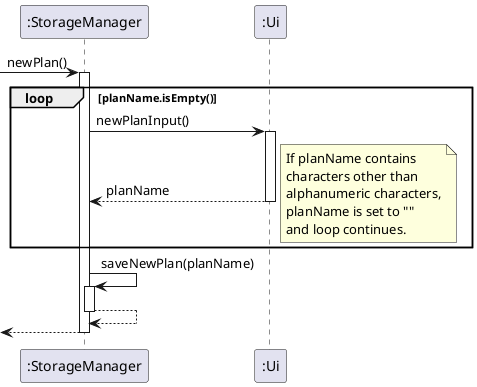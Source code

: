 @startuml
'https://plantuml.com/sequence-diagram

[-> ":StorageManager": newPlan()
activate ":StorageManager"

loop planName.isEmpty()
    ":StorageManager" -> ":Ui": newPlanInput()
    activate ":Ui"
    ":Ui" --> ":StorageManager": planName
    deactivate ":Ui"
    note right
    If planName contains
    characters other than
    alphanumeric characters,
    planName is set to ""
    and loop continues.
    end note
end

":StorageManager" -> ":StorageManager": saveNewPlan(planName)
activate ":StorageManager"
":StorageManager" --> ":StorageManager"
deactivate ":StorageManager"

[<-- ":StorageManager"
deactivate ":StorageManager"

@enduml
